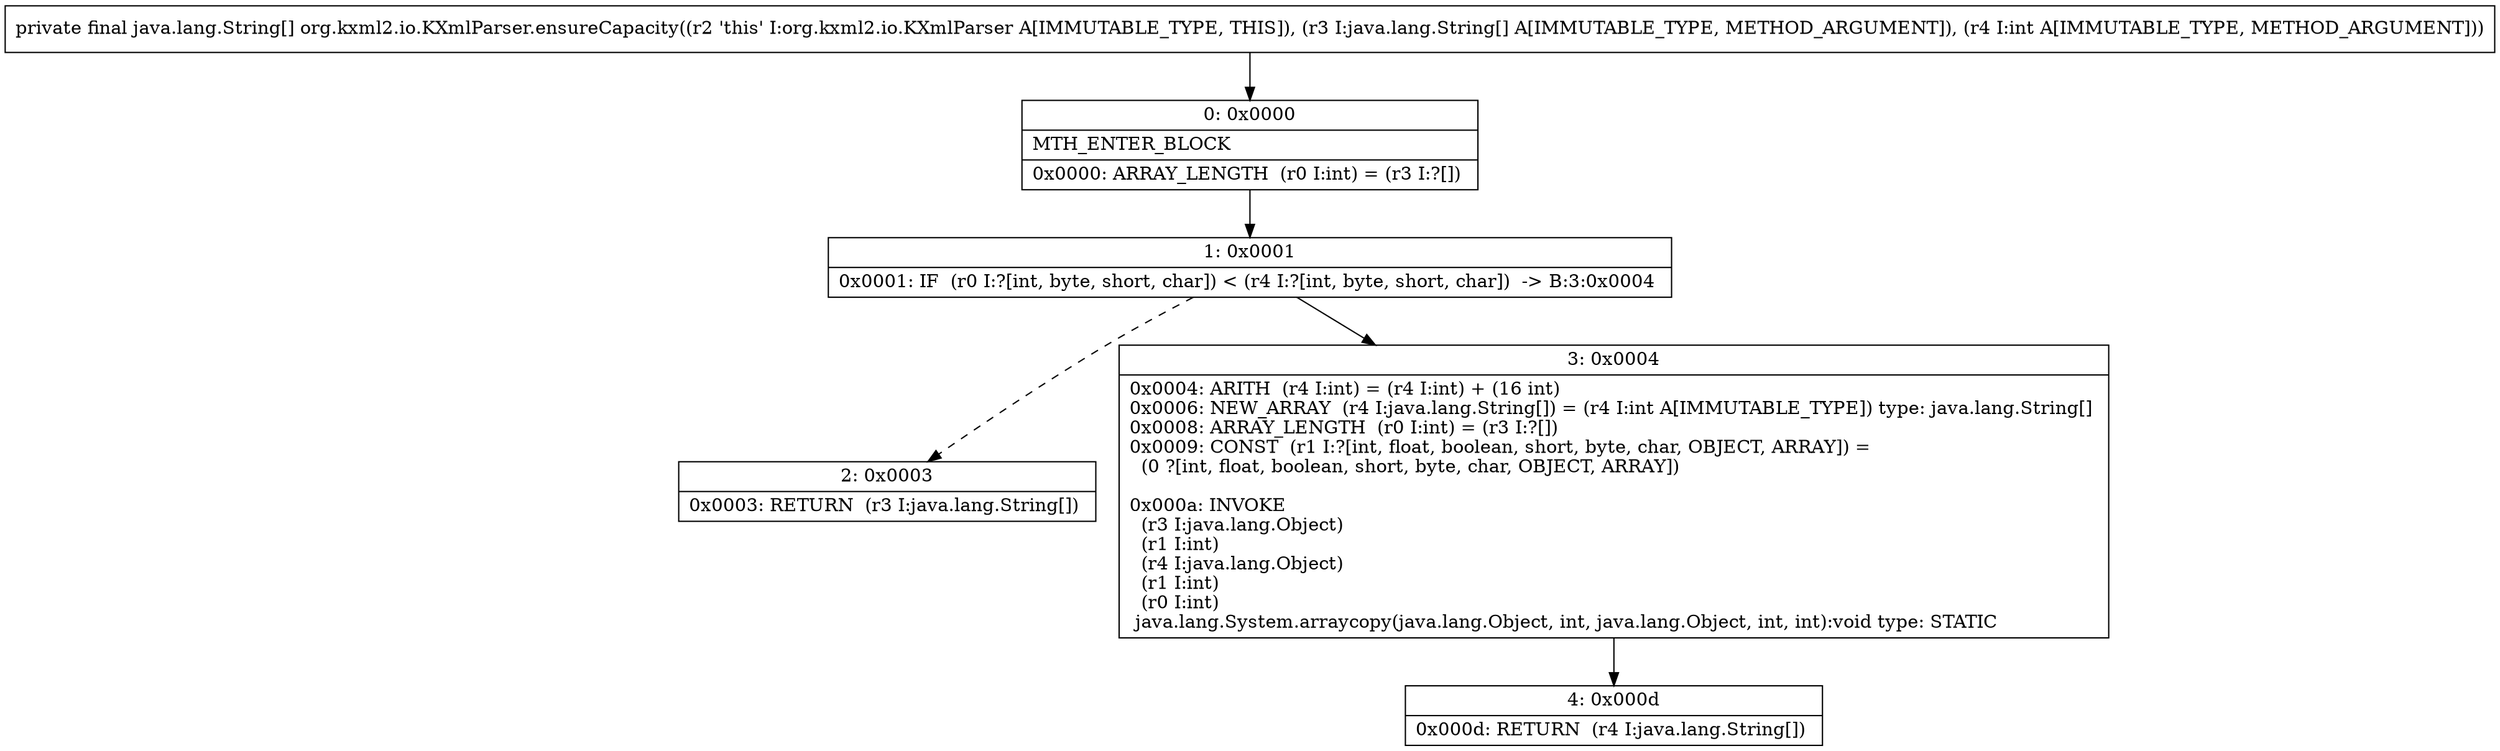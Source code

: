 digraph "CFG fororg.kxml2.io.KXmlParser.ensureCapacity([Ljava\/lang\/String;I)[Ljava\/lang\/String;" {
Node_0 [shape=record,label="{0\:\ 0x0000|MTH_ENTER_BLOCK\l|0x0000: ARRAY_LENGTH  (r0 I:int) = (r3 I:?[]) \l}"];
Node_1 [shape=record,label="{1\:\ 0x0001|0x0001: IF  (r0 I:?[int, byte, short, char]) \< (r4 I:?[int, byte, short, char])  \-\> B:3:0x0004 \l}"];
Node_2 [shape=record,label="{2\:\ 0x0003|0x0003: RETURN  (r3 I:java.lang.String[]) \l}"];
Node_3 [shape=record,label="{3\:\ 0x0004|0x0004: ARITH  (r4 I:int) = (r4 I:int) + (16 int) \l0x0006: NEW_ARRAY  (r4 I:java.lang.String[]) = (r4 I:int A[IMMUTABLE_TYPE]) type: java.lang.String[] \l0x0008: ARRAY_LENGTH  (r0 I:int) = (r3 I:?[]) \l0x0009: CONST  (r1 I:?[int, float, boolean, short, byte, char, OBJECT, ARRAY]) = \l  (0 ?[int, float, boolean, short, byte, char, OBJECT, ARRAY])\l \l0x000a: INVOKE  \l  (r3 I:java.lang.Object)\l  (r1 I:int)\l  (r4 I:java.lang.Object)\l  (r1 I:int)\l  (r0 I:int)\l java.lang.System.arraycopy(java.lang.Object, int, java.lang.Object, int, int):void type: STATIC \l}"];
Node_4 [shape=record,label="{4\:\ 0x000d|0x000d: RETURN  (r4 I:java.lang.String[]) \l}"];
MethodNode[shape=record,label="{private final java.lang.String[] org.kxml2.io.KXmlParser.ensureCapacity((r2 'this' I:org.kxml2.io.KXmlParser A[IMMUTABLE_TYPE, THIS]), (r3 I:java.lang.String[] A[IMMUTABLE_TYPE, METHOD_ARGUMENT]), (r4 I:int A[IMMUTABLE_TYPE, METHOD_ARGUMENT])) }"];
MethodNode -> Node_0;
Node_0 -> Node_1;
Node_1 -> Node_2[style=dashed];
Node_1 -> Node_3;
Node_3 -> Node_4;
}

